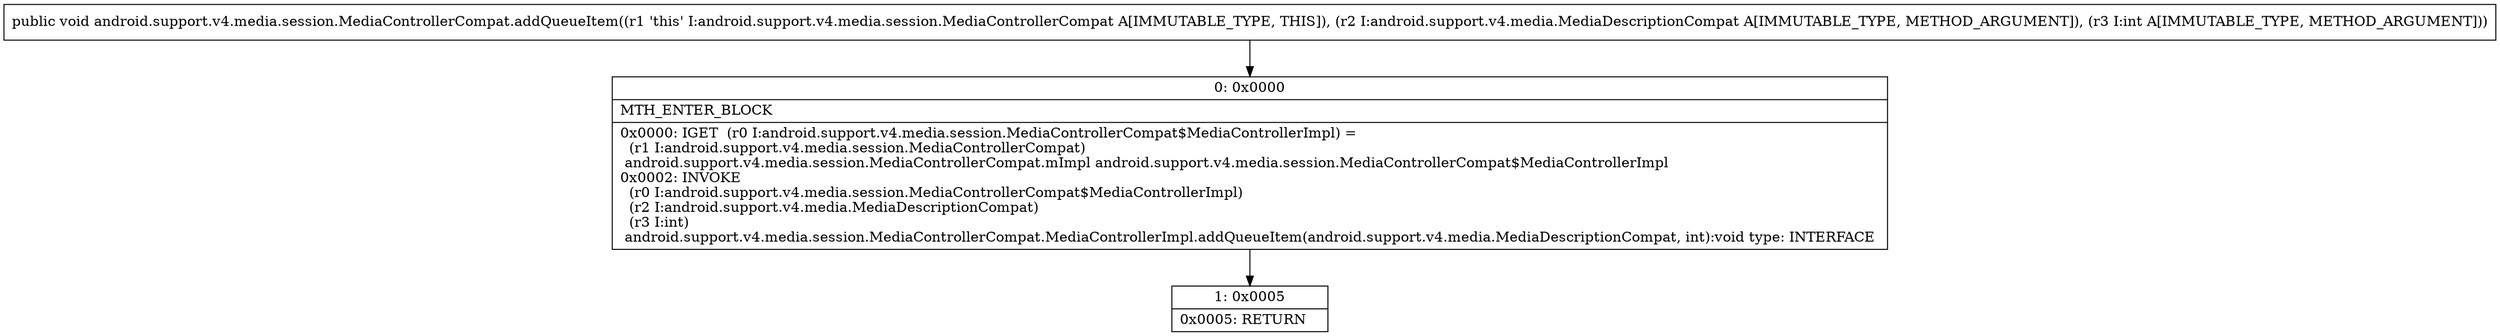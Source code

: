 digraph "CFG forandroid.support.v4.media.session.MediaControllerCompat.addQueueItem(Landroid\/support\/v4\/media\/MediaDescriptionCompat;I)V" {
Node_0 [shape=record,label="{0\:\ 0x0000|MTH_ENTER_BLOCK\l|0x0000: IGET  (r0 I:android.support.v4.media.session.MediaControllerCompat$MediaControllerImpl) = \l  (r1 I:android.support.v4.media.session.MediaControllerCompat)\l android.support.v4.media.session.MediaControllerCompat.mImpl android.support.v4.media.session.MediaControllerCompat$MediaControllerImpl \l0x0002: INVOKE  \l  (r0 I:android.support.v4.media.session.MediaControllerCompat$MediaControllerImpl)\l  (r2 I:android.support.v4.media.MediaDescriptionCompat)\l  (r3 I:int)\l android.support.v4.media.session.MediaControllerCompat.MediaControllerImpl.addQueueItem(android.support.v4.media.MediaDescriptionCompat, int):void type: INTERFACE \l}"];
Node_1 [shape=record,label="{1\:\ 0x0005|0x0005: RETURN   \l}"];
MethodNode[shape=record,label="{public void android.support.v4.media.session.MediaControllerCompat.addQueueItem((r1 'this' I:android.support.v4.media.session.MediaControllerCompat A[IMMUTABLE_TYPE, THIS]), (r2 I:android.support.v4.media.MediaDescriptionCompat A[IMMUTABLE_TYPE, METHOD_ARGUMENT]), (r3 I:int A[IMMUTABLE_TYPE, METHOD_ARGUMENT])) }"];
MethodNode -> Node_0;
Node_0 -> Node_1;
}

